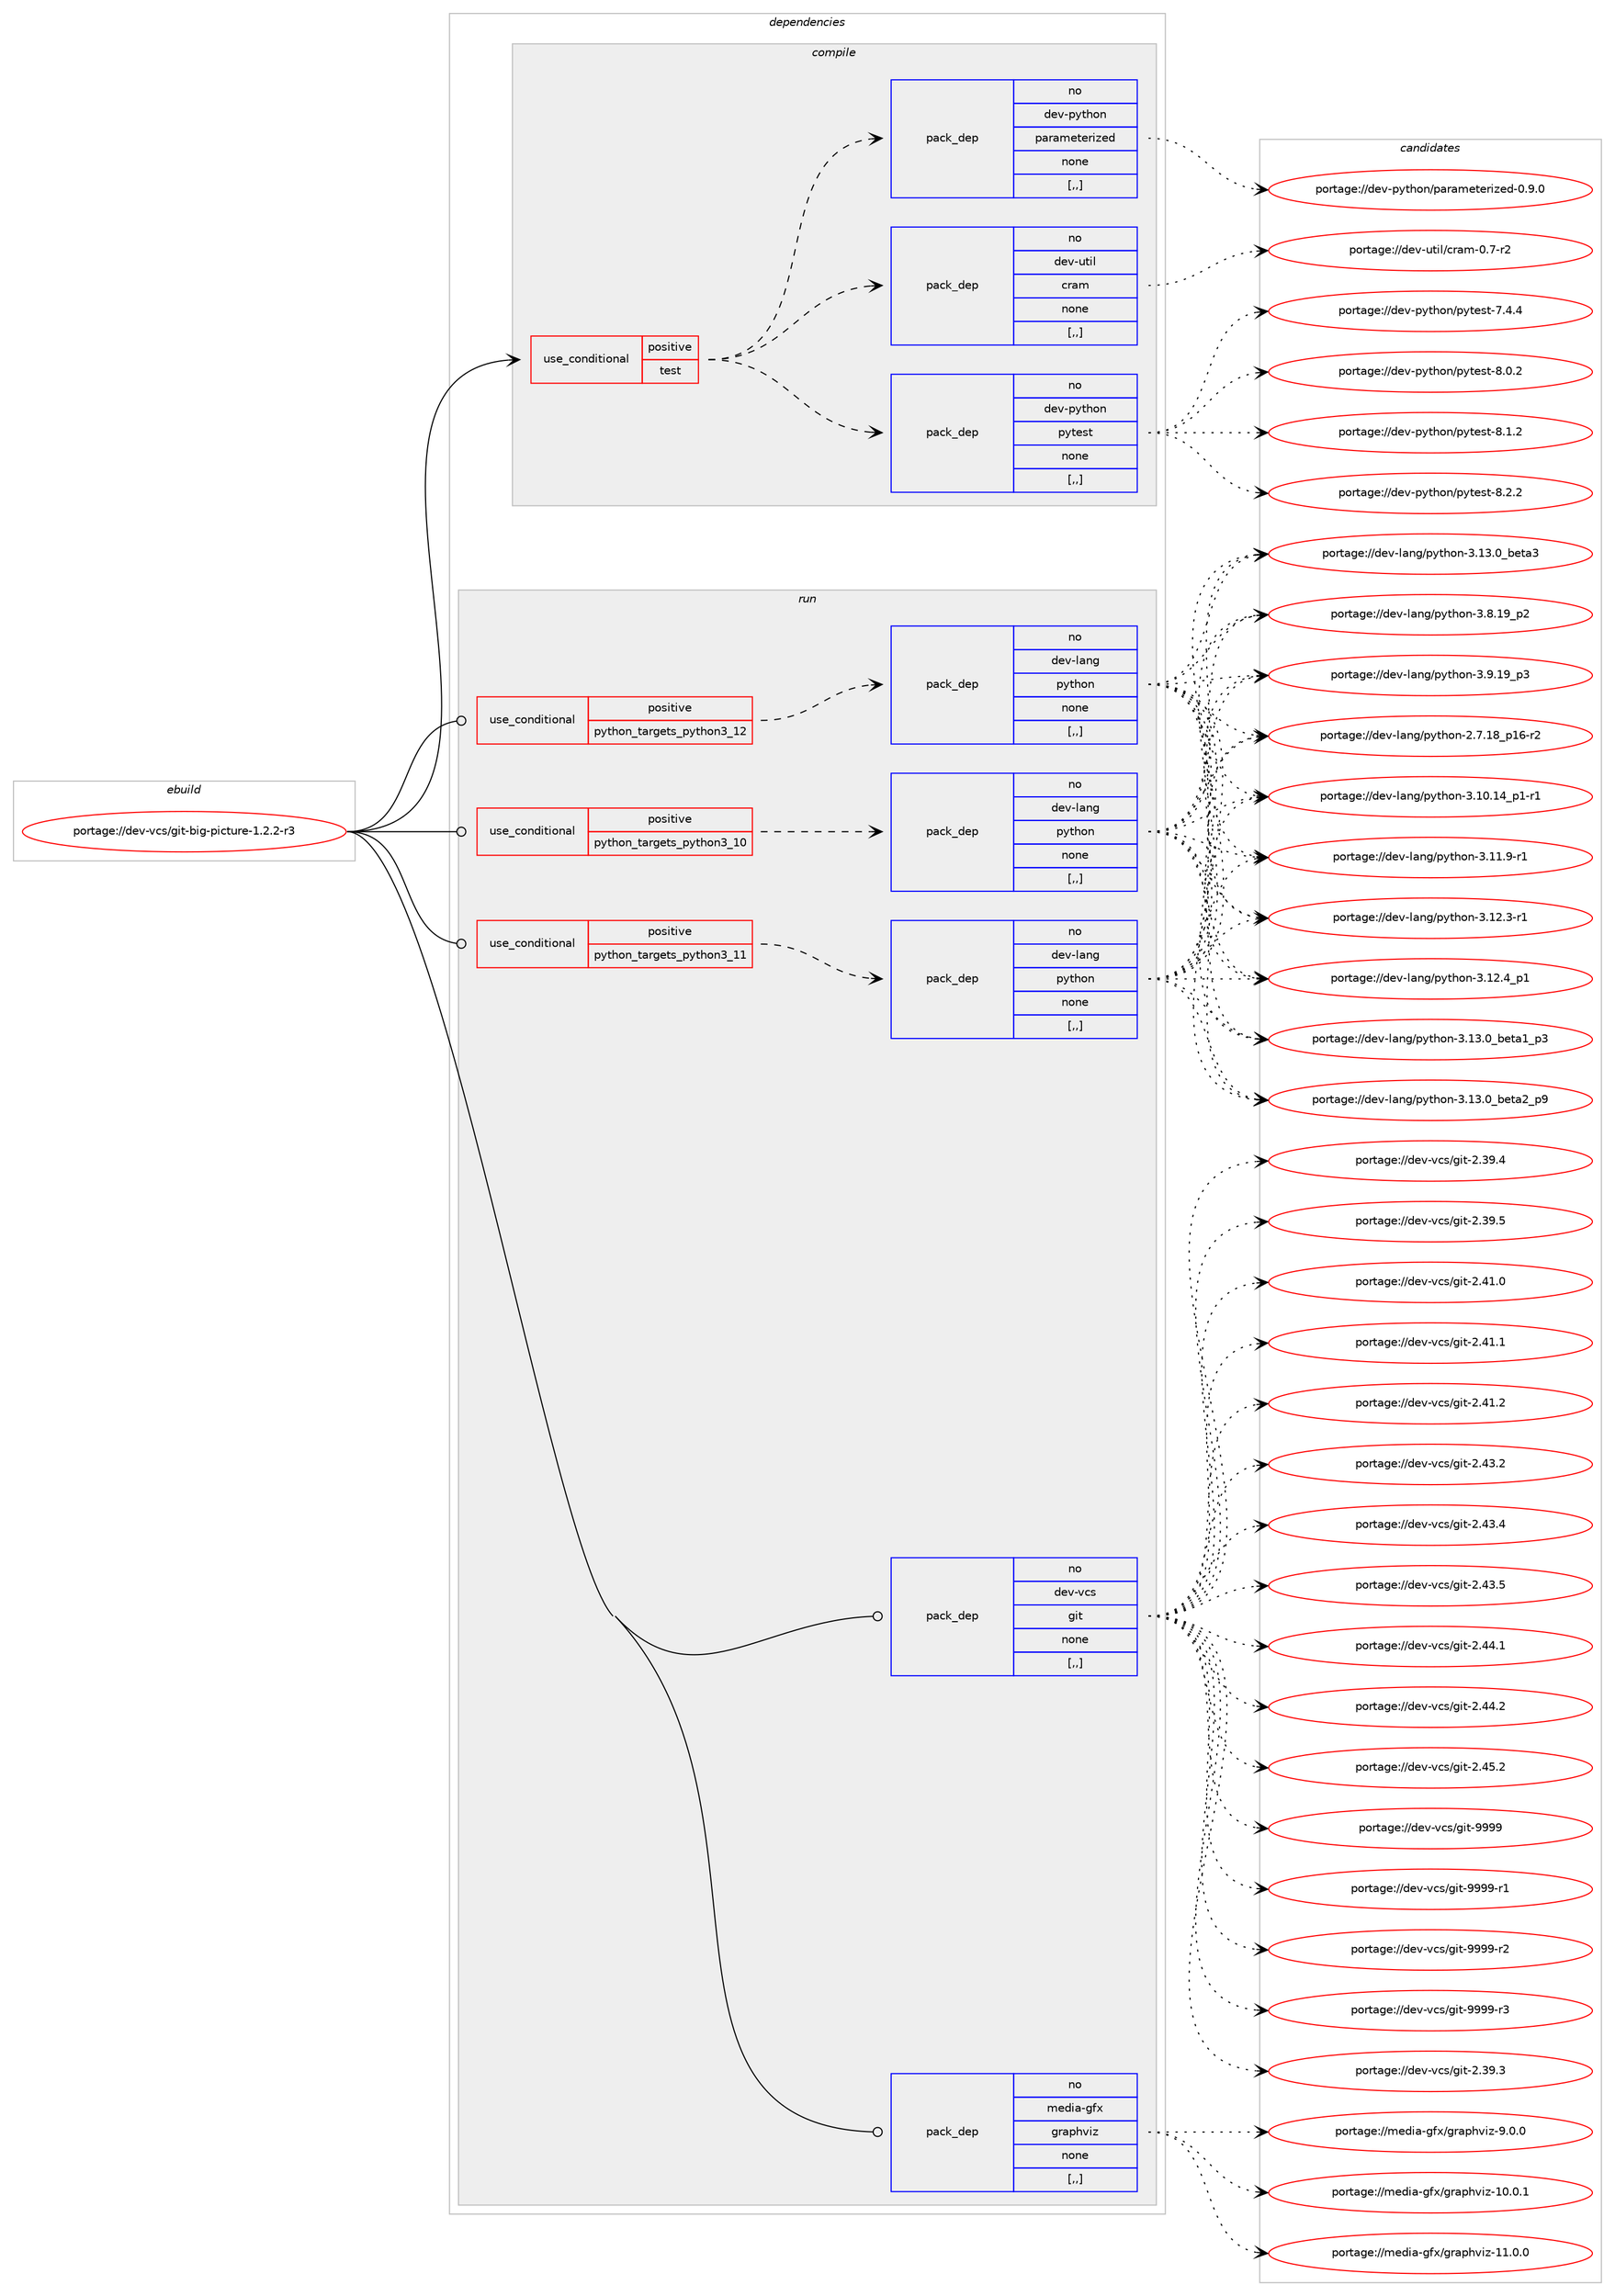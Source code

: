 digraph prolog {

# *************
# Graph options
# *************

newrank=true;
concentrate=true;
compound=true;
graph [rankdir=LR,fontname=Helvetica,fontsize=10,ranksep=1.5];#, ranksep=2.5, nodesep=0.2];
edge  [arrowhead=vee];
node  [fontname=Helvetica,fontsize=10];

# **********
# The ebuild
# **********

subgraph cluster_leftcol {
color=gray;
rank=same;
label=<<i>ebuild</i>>;
id [label="portage://dev-vcs/git-big-picture-1.2.2-r3", color=red, width=4, href="../dev-vcs/git-big-picture-1.2.2-r3.svg"];
}

# ****************
# The dependencies
# ****************

subgraph cluster_midcol {
color=gray;
label=<<i>dependencies</i>>;
subgraph cluster_compile {
fillcolor="#eeeeee";
style=filled;
label=<<i>compile</i>>;
subgraph cond61034 {
dependency217765 [label=<<TABLE BORDER="0" CELLBORDER="1" CELLSPACING="0" CELLPADDING="4"><TR><TD ROWSPAN="3" CELLPADDING="10">use_conditional</TD></TR><TR><TD>positive</TD></TR><TR><TD>test</TD></TR></TABLE>>, shape=none, color=red];
subgraph pack155288 {
dependency217766 [label=<<TABLE BORDER="0" CELLBORDER="1" CELLSPACING="0" CELLPADDING="4" WIDTH="220"><TR><TD ROWSPAN="6" CELLPADDING="30">pack_dep</TD></TR><TR><TD WIDTH="110">no</TD></TR><TR><TD>dev-python</TD></TR><TR><TD>parameterized</TD></TR><TR><TD>none</TD></TR><TR><TD>[,,]</TD></TR></TABLE>>, shape=none, color=blue];
}
dependency217765:e -> dependency217766:w [weight=20,style="dashed",arrowhead="vee"];
subgraph pack155289 {
dependency217767 [label=<<TABLE BORDER="0" CELLBORDER="1" CELLSPACING="0" CELLPADDING="4" WIDTH="220"><TR><TD ROWSPAN="6" CELLPADDING="30">pack_dep</TD></TR><TR><TD WIDTH="110">no</TD></TR><TR><TD>dev-python</TD></TR><TR><TD>pytest</TD></TR><TR><TD>none</TD></TR><TR><TD>[,,]</TD></TR></TABLE>>, shape=none, color=blue];
}
dependency217765:e -> dependency217767:w [weight=20,style="dashed",arrowhead="vee"];
subgraph pack155290 {
dependency217768 [label=<<TABLE BORDER="0" CELLBORDER="1" CELLSPACING="0" CELLPADDING="4" WIDTH="220"><TR><TD ROWSPAN="6" CELLPADDING="30">pack_dep</TD></TR><TR><TD WIDTH="110">no</TD></TR><TR><TD>dev-util</TD></TR><TR><TD>cram</TD></TR><TR><TD>none</TD></TR><TR><TD>[,,]</TD></TR></TABLE>>, shape=none, color=blue];
}
dependency217765:e -> dependency217768:w [weight=20,style="dashed",arrowhead="vee"];
}
id:e -> dependency217765:w [weight=20,style="solid",arrowhead="vee"];
}
subgraph cluster_compileandrun {
fillcolor="#eeeeee";
style=filled;
label=<<i>compile and run</i>>;
}
subgraph cluster_run {
fillcolor="#eeeeee";
style=filled;
label=<<i>run</i>>;
subgraph cond61035 {
dependency217769 [label=<<TABLE BORDER="0" CELLBORDER="1" CELLSPACING="0" CELLPADDING="4"><TR><TD ROWSPAN="3" CELLPADDING="10">use_conditional</TD></TR><TR><TD>positive</TD></TR><TR><TD>python_targets_python3_10</TD></TR></TABLE>>, shape=none, color=red];
subgraph pack155291 {
dependency217770 [label=<<TABLE BORDER="0" CELLBORDER="1" CELLSPACING="0" CELLPADDING="4" WIDTH="220"><TR><TD ROWSPAN="6" CELLPADDING="30">pack_dep</TD></TR><TR><TD WIDTH="110">no</TD></TR><TR><TD>dev-lang</TD></TR><TR><TD>python</TD></TR><TR><TD>none</TD></TR><TR><TD>[,,]</TD></TR></TABLE>>, shape=none, color=blue];
}
dependency217769:e -> dependency217770:w [weight=20,style="dashed",arrowhead="vee"];
}
id:e -> dependency217769:w [weight=20,style="solid",arrowhead="odot"];
subgraph cond61036 {
dependency217771 [label=<<TABLE BORDER="0" CELLBORDER="1" CELLSPACING="0" CELLPADDING="4"><TR><TD ROWSPAN="3" CELLPADDING="10">use_conditional</TD></TR><TR><TD>positive</TD></TR><TR><TD>python_targets_python3_11</TD></TR></TABLE>>, shape=none, color=red];
subgraph pack155292 {
dependency217772 [label=<<TABLE BORDER="0" CELLBORDER="1" CELLSPACING="0" CELLPADDING="4" WIDTH="220"><TR><TD ROWSPAN="6" CELLPADDING="30">pack_dep</TD></TR><TR><TD WIDTH="110">no</TD></TR><TR><TD>dev-lang</TD></TR><TR><TD>python</TD></TR><TR><TD>none</TD></TR><TR><TD>[,,]</TD></TR></TABLE>>, shape=none, color=blue];
}
dependency217771:e -> dependency217772:w [weight=20,style="dashed",arrowhead="vee"];
}
id:e -> dependency217771:w [weight=20,style="solid",arrowhead="odot"];
subgraph cond61037 {
dependency217773 [label=<<TABLE BORDER="0" CELLBORDER="1" CELLSPACING="0" CELLPADDING="4"><TR><TD ROWSPAN="3" CELLPADDING="10">use_conditional</TD></TR><TR><TD>positive</TD></TR><TR><TD>python_targets_python3_12</TD></TR></TABLE>>, shape=none, color=red];
subgraph pack155293 {
dependency217774 [label=<<TABLE BORDER="0" CELLBORDER="1" CELLSPACING="0" CELLPADDING="4" WIDTH="220"><TR><TD ROWSPAN="6" CELLPADDING="30">pack_dep</TD></TR><TR><TD WIDTH="110">no</TD></TR><TR><TD>dev-lang</TD></TR><TR><TD>python</TD></TR><TR><TD>none</TD></TR><TR><TD>[,,]</TD></TR></TABLE>>, shape=none, color=blue];
}
dependency217773:e -> dependency217774:w [weight=20,style="dashed",arrowhead="vee"];
}
id:e -> dependency217773:w [weight=20,style="solid",arrowhead="odot"];
subgraph pack155294 {
dependency217775 [label=<<TABLE BORDER="0" CELLBORDER="1" CELLSPACING="0" CELLPADDING="4" WIDTH="220"><TR><TD ROWSPAN="6" CELLPADDING="30">pack_dep</TD></TR><TR><TD WIDTH="110">no</TD></TR><TR><TD>dev-vcs</TD></TR><TR><TD>git</TD></TR><TR><TD>none</TD></TR><TR><TD>[,,]</TD></TR></TABLE>>, shape=none, color=blue];
}
id:e -> dependency217775:w [weight=20,style="solid",arrowhead="odot"];
subgraph pack155295 {
dependency217776 [label=<<TABLE BORDER="0" CELLBORDER="1" CELLSPACING="0" CELLPADDING="4" WIDTH="220"><TR><TD ROWSPAN="6" CELLPADDING="30">pack_dep</TD></TR><TR><TD WIDTH="110">no</TD></TR><TR><TD>media-gfx</TD></TR><TR><TD>graphviz</TD></TR><TR><TD>none</TD></TR><TR><TD>[,,]</TD></TR></TABLE>>, shape=none, color=blue];
}
id:e -> dependency217776:w [weight=20,style="solid",arrowhead="odot"];
}
}

# **************
# The candidates
# **************

subgraph cluster_choices {
rank=same;
color=gray;
label=<<i>candidates</i>>;

subgraph choice155288 {
color=black;
nodesep=1;
choice10010111845112121116104111110471129711497109101116101114105122101100454846574648 [label="portage://dev-python/parameterized-0.9.0", color=red, width=4,href="../dev-python/parameterized-0.9.0.svg"];
dependency217766:e -> choice10010111845112121116104111110471129711497109101116101114105122101100454846574648:w [style=dotted,weight="100"];
}
subgraph choice155289 {
color=black;
nodesep=1;
choice1001011184511212111610411111047112121116101115116455546524652 [label="portage://dev-python/pytest-7.4.4", color=red, width=4,href="../dev-python/pytest-7.4.4.svg"];
choice1001011184511212111610411111047112121116101115116455646484650 [label="portage://dev-python/pytest-8.0.2", color=red, width=4,href="../dev-python/pytest-8.0.2.svg"];
choice1001011184511212111610411111047112121116101115116455646494650 [label="portage://dev-python/pytest-8.1.2", color=red, width=4,href="../dev-python/pytest-8.1.2.svg"];
choice1001011184511212111610411111047112121116101115116455646504650 [label="portage://dev-python/pytest-8.2.2", color=red, width=4,href="../dev-python/pytest-8.2.2.svg"];
dependency217767:e -> choice1001011184511212111610411111047112121116101115116455546524652:w [style=dotted,weight="100"];
dependency217767:e -> choice1001011184511212111610411111047112121116101115116455646484650:w [style=dotted,weight="100"];
dependency217767:e -> choice1001011184511212111610411111047112121116101115116455646494650:w [style=dotted,weight="100"];
dependency217767:e -> choice1001011184511212111610411111047112121116101115116455646504650:w [style=dotted,weight="100"];
}
subgraph choice155290 {
color=black;
nodesep=1;
choice10010111845117116105108479911497109454846554511450 [label="portage://dev-util/cram-0.7-r2", color=red, width=4,href="../dev-util/cram-0.7-r2.svg"];
dependency217768:e -> choice10010111845117116105108479911497109454846554511450:w [style=dotted,weight="100"];
}
subgraph choice155291 {
color=black;
nodesep=1;
choice100101118451089711010347112121116104111110455046554649569511249544511450 [label="portage://dev-lang/python-2.7.18_p16-r2", color=red, width=4,href="../dev-lang/python-2.7.18_p16-r2.svg"];
choice100101118451089711010347112121116104111110455146494846495295112494511449 [label="portage://dev-lang/python-3.10.14_p1-r1", color=red, width=4,href="../dev-lang/python-3.10.14_p1-r1.svg"];
choice100101118451089711010347112121116104111110455146494946574511449 [label="portage://dev-lang/python-3.11.9-r1", color=red, width=4,href="../dev-lang/python-3.11.9-r1.svg"];
choice100101118451089711010347112121116104111110455146495046514511449 [label="portage://dev-lang/python-3.12.3-r1", color=red, width=4,href="../dev-lang/python-3.12.3-r1.svg"];
choice100101118451089711010347112121116104111110455146495046529511249 [label="portage://dev-lang/python-3.12.4_p1", color=red, width=4,href="../dev-lang/python-3.12.4_p1.svg"];
choice10010111845108971101034711212111610411111045514649514648959810111697499511251 [label="portage://dev-lang/python-3.13.0_beta1_p3", color=red, width=4,href="../dev-lang/python-3.13.0_beta1_p3.svg"];
choice10010111845108971101034711212111610411111045514649514648959810111697509511257 [label="portage://dev-lang/python-3.13.0_beta2_p9", color=red, width=4,href="../dev-lang/python-3.13.0_beta2_p9.svg"];
choice1001011184510897110103471121211161041111104551464951464895981011169751 [label="portage://dev-lang/python-3.13.0_beta3", color=red, width=4,href="../dev-lang/python-3.13.0_beta3.svg"];
choice100101118451089711010347112121116104111110455146564649579511250 [label="portage://dev-lang/python-3.8.19_p2", color=red, width=4,href="../dev-lang/python-3.8.19_p2.svg"];
choice100101118451089711010347112121116104111110455146574649579511251 [label="portage://dev-lang/python-3.9.19_p3", color=red, width=4,href="../dev-lang/python-3.9.19_p3.svg"];
dependency217770:e -> choice100101118451089711010347112121116104111110455046554649569511249544511450:w [style=dotted,weight="100"];
dependency217770:e -> choice100101118451089711010347112121116104111110455146494846495295112494511449:w [style=dotted,weight="100"];
dependency217770:e -> choice100101118451089711010347112121116104111110455146494946574511449:w [style=dotted,weight="100"];
dependency217770:e -> choice100101118451089711010347112121116104111110455146495046514511449:w [style=dotted,weight="100"];
dependency217770:e -> choice100101118451089711010347112121116104111110455146495046529511249:w [style=dotted,weight="100"];
dependency217770:e -> choice10010111845108971101034711212111610411111045514649514648959810111697499511251:w [style=dotted,weight="100"];
dependency217770:e -> choice10010111845108971101034711212111610411111045514649514648959810111697509511257:w [style=dotted,weight="100"];
dependency217770:e -> choice1001011184510897110103471121211161041111104551464951464895981011169751:w [style=dotted,weight="100"];
dependency217770:e -> choice100101118451089711010347112121116104111110455146564649579511250:w [style=dotted,weight="100"];
dependency217770:e -> choice100101118451089711010347112121116104111110455146574649579511251:w [style=dotted,weight="100"];
}
subgraph choice155292 {
color=black;
nodesep=1;
choice100101118451089711010347112121116104111110455046554649569511249544511450 [label="portage://dev-lang/python-2.7.18_p16-r2", color=red, width=4,href="../dev-lang/python-2.7.18_p16-r2.svg"];
choice100101118451089711010347112121116104111110455146494846495295112494511449 [label="portage://dev-lang/python-3.10.14_p1-r1", color=red, width=4,href="../dev-lang/python-3.10.14_p1-r1.svg"];
choice100101118451089711010347112121116104111110455146494946574511449 [label="portage://dev-lang/python-3.11.9-r1", color=red, width=4,href="../dev-lang/python-3.11.9-r1.svg"];
choice100101118451089711010347112121116104111110455146495046514511449 [label="portage://dev-lang/python-3.12.3-r1", color=red, width=4,href="../dev-lang/python-3.12.3-r1.svg"];
choice100101118451089711010347112121116104111110455146495046529511249 [label="portage://dev-lang/python-3.12.4_p1", color=red, width=4,href="../dev-lang/python-3.12.4_p1.svg"];
choice10010111845108971101034711212111610411111045514649514648959810111697499511251 [label="portage://dev-lang/python-3.13.0_beta1_p3", color=red, width=4,href="../dev-lang/python-3.13.0_beta1_p3.svg"];
choice10010111845108971101034711212111610411111045514649514648959810111697509511257 [label="portage://dev-lang/python-3.13.0_beta2_p9", color=red, width=4,href="../dev-lang/python-3.13.0_beta2_p9.svg"];
choice1001011184510897110103471121211161041111104551464951464895981011169751 [label="portage://dev-lang/python-3.13.0_beta3", color=red, width=4,href="../dev-lang/python-3.13.0_beta3.svg"];
choice100101118451089711010347112121116104111110455146564649579511250 [label="portage://dev-lang/python-3.8.19_p2", color=red, width=4,href="../dev-lang/python-3.8.19_p2.svg"];
choice100101118451089711010347112121116104111110455146574649579511251 [label="portage://dev-lang/python-3.9.19_p3", color=red, width=4,href="../dev-lang/python-3.9.19_p3.svg"];
dependency217772:e -> choice100101118451089711010347112121116104111110455046554649569511249544511450:w [style=dotted,weight="100"];
dependency217772:e -> choice100101118451089711010347112121116104111110455146494846495295112494511449:w [style=dotted,weight="100"];
dependency217772:e -> choice100101118451089711010347112121116104111110455146494946574511449:w [style=dotted,weight="100"];
dependency217772:e -> choice100101118451089711010347112121116104111110455146495046514511449:w [style=dotted,weight="100"];
dependency217772:e -> choice100101118451089711010347112121116104111110455146495046529511249:w [style=dotted,weight="100"];
dependency217772:e -> choice10010111845108971101034711212111610411111045514649514648959810111697499511251:w [style=dotted,weight="100"];
dependency217772:e -> choice10010111845108971101034711212111610411111045514649514648959810111697509511257:w [style=dotted,weight="100"];
dependency217772:e -> choice1001011184510897110103471121211161041111104551464951464895981011169751:w [style=dotted,weight="100"];
dependency217772:e -> choice100101118451089711010347112121116104111110455146564649579511250:w [style=dotted,weight="100"];
dependency217772:e -> choice100101118451089711010347112121116104111110455146574649579511251:w [style=dotted,weight="100"];
}
subgraph choice155293 {
color=black;
nodesep=1;
choice100101118451089711010347112121116104111110455046554649569511249544511450 [label="portage://dev-lang/python-2.7.18_p16-r2", color=red, width=4,href="../dev-lang/python-2.7.18_p16-r2.svg"];
choice100101118451089711010347112121116104111110455146494846495295112494511449 [label="portage://dev-lang/python-3.10.14_p1-r1", color=red, width=4,href="../dev-lang/python-3.10.14_p1-r1.svg"];
choice100101118451089711010347112121116104111110455146494946574511449 [label="portage://dev-lang/python-3.11.9-r1", color=red, width=4,href="../dev-lang/python-3.11.9-r1.svg"];
choice100101118451089711010347112121116104111110455146495046514511449 [label="portage://dev-lang/python-3.12.3-r1", color=red, width=4,href="../dev-lang/python-3.12.3-r1.svg"];
choice100101118451089711010347112121116104111110455146495046529511249 [label="portage://dev-lang/python-3.12.4_p1", color=red, width=4,href="../dev-lang/python-3.12.4_p1.svg"];
choice10010111845108971101034711212111610411111045514649514648959810111697499511251 [label="portage://dev-lang/python-3.13.0_beta1_p3", color=red, width=4,href="../dev-lang/python-3.13.0_beta1_p3.svg"];
choice10010111845108971101034711212111610411111045514649514648959810111697509511257 [label="portage://dev-lang/python-3.13.0_beta2_p9", color=red, width=4,href="../dev-lang/python-3.13.0_beta2_p9.svg"];
choice1001011184510897110103471121211161041111104551464951464895981011169751 [label="portage://dev-lang/python-3.13.0_beta3", color=red, width=4,href="../dev-lang/python-3.13.0_beta3.svg"];
choice100101118451089711010347112121116104111110455146564649579511250 [label="portage://dev-lang/python-3.8.19_p2", color=red, width=4,href="../dev-lang/python-3.8.19_p2.svg"];
choice100101118451089711010347112121116104111110455146574649579511251 [label="portage://dev-lang/python-3.9.19_p3", color=red, width=4,href="../dev-lang/python-3.9.19_p3.svg"];
dependency217774:e -> choice100101118451089711010347112121116104111110455046554649569511249544511450:w [style=dotted,weight="100"];
dependency217774:e -> choice100101118451089711010347112121116104111110455146494846495295112494511449:w [style=dotted,weight="100"];
dependency217774:e -> choice100101118451089711010347112121116104111110455146494946574511449:w [style=dotted,weight="100"];
dependency217774:e -> choice100101118451089711010347112121116104111110455146495046514511449:w [style=dotted,weight="100"];
dependency217774:e -> choice100101118451089711010347112121116104111110455146495046529511249:w [style=dotted,weight="100"];
dependency217774:e -> choice10010111845108971101034711212111610411111045514649514648959810111697499511251:w [style=dotted,weight="100"];
dependency217774:e -> choice10010111845108971101034711212111610411111045514649514648959810111697509511257:w [style=dotted,weight="100"];
dependency217774:e -> choice1001011184510897110103471121211161041111104551464951464895981011169751:w [style=dotted,weight="100"];
dependency217774:e -> choice100101118451089711010347112121116104111110455146564649579511250:w [style=dotted,weight="100"];
dependency217774:e -> choice100101118451089711010347112121116104111110455146574649579511251:w [style=dotted,weight="100"];
}
subgraph choice155294 {
color=black;
nodesep=1;
choice10010111845118991154710310511645504651574651 [label="portage://dev-vcs/git-2.39.3", color=red, width=4,href="../dev-vcs/git-2.39.3.svg"];
choice10010111845118991154710310511645504651574652 [label="portage://dev-vcs/git-2.39.4", color=red, width=4,href="../dev-vcs/git-2.39.4.svg"];
choice10010111845118991154710310511645504651574653 [label="portage://dev-vcs/git-2.39.5", color=red, width=4,href="../dev-vcs/git-2.39.5.svg"];
choice10010111845118991154710310511645504652494648 [label="portage://dev-vcs/git-2.41.0", color=red, width=4,href="../dev-vcs/git-2.41.0.svg"];
choice10010111845118991154710310511645504652494649 [label="portage://dev-vcs/git-2.41.1", color=red, width=4,href="../dev-vcs/git-2.41.1.svg"];
choice10010111845118991154710310511645504652494650 [label="portage://dev-vcs/git-2.41.2", color=red, width=4,href="../dev-vcs/git-2.41.2.svg"];
choice10010111845118991154710310511645504652514650 [label="portage://dev-vcs/git-2.43.2", color=red, width=4,href="../dev-vcs/git-2.43.2.svg"];
choice10010111845118991154710310511645504652514652 [label="portage://dev-vcs/git-2.43.4", color=red, width=4,href="../dev-vcs/git-2.43.4.svg"];
choice10010111845118991154710310511645504652514653 [label="portage://dev-vcs/git-2.43.5", color=red, width=4,href="../dev-vcs/git-2.43.5.svg"];
choice10010111845118991154710310511645504652524649 [label="portage://dev-vcs/git-2.44.1", color=red, width=4,href="../dev-vcs/git-2.44.1.svg"];
choice10010111845118991154710310511645504652524650 [label="portage://dev-vcs/git-2.44.2", color=red, width=4,href="../dev-vcs/git-2.44.2.svg"];
choice10010111845118991154710310511645504652534650 [label="portage://dev-vcs/git-2.45.2", color=red, width=4,href="../dev-vcs/git-2.45.2.svg"];
choice1001011184511899115471031051164557575757 [label="portage://dev-vcs/git-9999", color=red, width=4,href="../dev-vcs/git-9999.svg"];
choice10010111845118991154710310511645575757574511449 [label="portage://dev-vcs/git-9999-r1", color=red, width=4,href="../dev-vcs/git-9999-r1.svg"];
choice10010111845118991154710310511645575757574511450 [label="portage://dev-vcs/git-9999-r2", color=red, width=4,href="../dev-vcs/git-9999-r2.svg"];
choice10010111845118991154710310511645575757574511451 [label="portage://dev-vcs/git-9999-r3", color=red, width=4,href="../dev-vcs/git-9999-r3.svg"];
dependency217775:e -> choice10010111845118991154710310511645504651574651:w [style=dotted,weight="100"];
dependency217775:e -> choice10010111845118991154710310511645504651574652:w [style=dotted,weight="100"];
dependency217775:e -> choice10010111845118991154710310511645504651574653:w [style=dotted,weight="100"];
dependency217775:e -> choice10010111845118991154710310511645504652494648:w [style=dotted,weight="100"];
dependency217775:e -> choice10010111845118991154710310511645504652494649:w [style=dotted,weight="100"];
dependency217775:e -> choice10010111845118991154710310511645504652494650:w [style=dotted,weight="100"];
dependency217775:e -> choice10010111845118991154710310511645504652514650:w [style=dotted,weight="100"];
dependency217775:e -> choice10010111845118991154710310511645504652514652:w [style=dotted,weight="100"];
dependency217775:e -> choice10010111845118991154710310511645504652514653:w [style=dotted,weight="100"];
dependency217775:e -> choice10010111845118991154710310511645504652524649:w [style=dotted,weight="100"];
dependency217775:e -> choice10010111845118991154710310511645504652524650:w [style=dotted,weight="100"];
dependency217775:e -> choice10010111845118991154710310511645504652534650:w [style=dotted,weight="100"];
dependency217775:e -> choice1001011184511899115471031051164557575757:w [style=dotted,weight="100"];
dependency217775:e -> choice10010111845118991154710310511645575757574511449:w [style=dotted,weight="100"];
dependency217775:e -> choice10010111845118991154710310511645575757574511450:w [style=dotted,weight="100"];
dependency217775:e -> choice10010111845118991154710310511645575757574511451:w [style=dotted,weight="100"];
}
subgraph choice155295 {
color=black;
nodesep=1;
choice1091011001059745103102120471031149711210411810512245494846484649 [label="portage://media-gfx/graphviz-10.0.1", color=red, width=4,href="../media-gfx/graphviz-10.0.1.svg"];
choice1091011001059745103102120471031149711210411810512245494946484648 [label="portage://media-gfx/graphviz-11.0.0", color=red, width=4,href="../media-gfx/graphviz-11.0.0.svg"];
choice10910110010597451031021204710311497112104118105122455746484648 [label="portage://media-gfx/graphviz-9.0.0", color=red, width=4,href="../media-gfx/graphviz-9.0.0.svg"];
dependency217776:e -> choice1091011001059745103102120471031149711210411810512245494846484649:w [style=dotted,weight="100"];
dependency217776:e -> choice1091011001059745103102120471031149711210411810512245494946484648:w [style=dotted,weight="100"];
dependency217776:e -> choice10910110010597451031021204710311497112104118105122455746484648:w [style=dotted,weight="100"];
}
}

}
